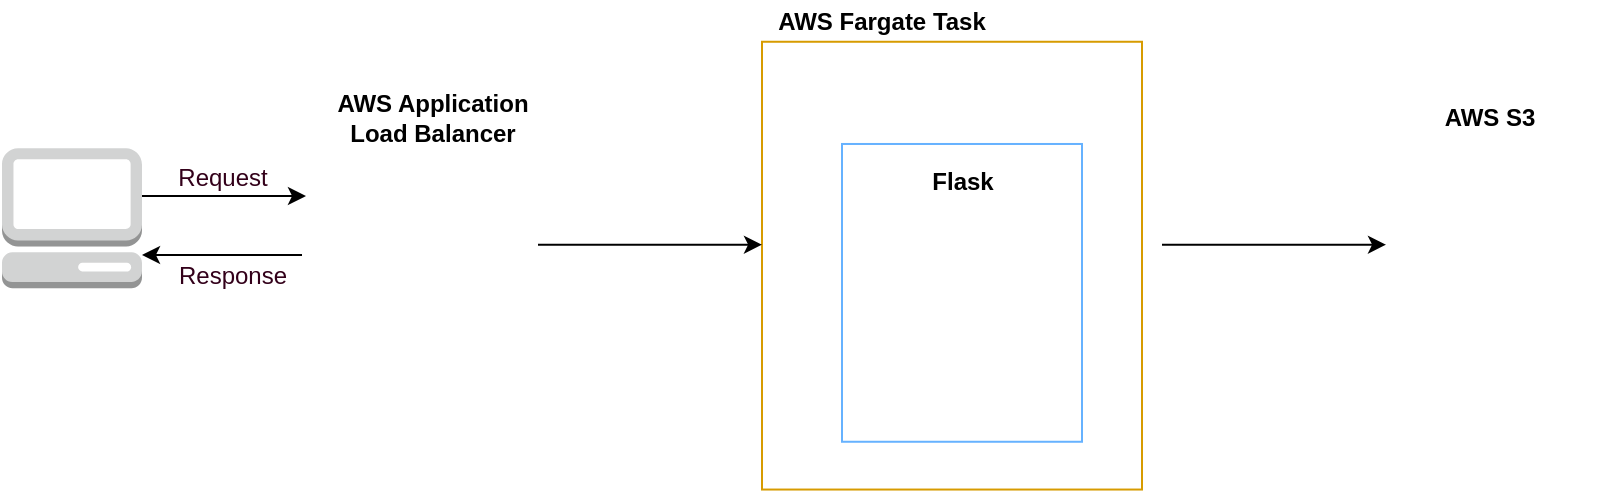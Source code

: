 <mxfile version="13.6.5" type="device"><diagram id="RFklO7F8EdOzTyasG6fL" name="Page-1"><mxGraphModel dx="946" dy="591" grid="1" gridSize="10" guides="1" tooltips="1" connect="1" arrows="1" fold="1" page="1" pageScale="1" pageWidth="850" pageHeight="1100" math="0" shadow="0"><root><mxCell id="0"/><mxCell id="1" parent="0"/><mxCell id="VL9XOsEPpb5RPP7ZEnT4-43" value="" style="rounded=0;whiteSpace=wrap;html=1;strokeColor=#d79b00;fillColor=none;" parent="1" vertex="1"><mxGeometry x="410" y="152.88" width="190" height="223.89" as="geometry"/></mxCell><mxCell id="VL9XOsEPpb5RPP7ZEnT4-1" value="" style="outlineConnect=0;dashed=0;verticalLabelPosition=bottom;verticalAlign=top;align=center;html=1;shape=mxgraph.aws3.management_console;fillColor=#D2D3D3;gradientColor=none;" parent="1" vertex="1"><mxGeometry x="30" y="206.11" width="70" height="70" as="geometry"/></mxCell><mxCell id="VL9XOsEPpb5RPP7ZEnT4-3" value="&lt;b&gt;AWS Application &lt;br&gt;Load Balancer&lt;/b&gt;" style="text;html=1;align=center;verticalAlign=middle;resizable=0;points=[];autosize=1;" parent="1" vertex="1"><mxGeometry x="189.83" y="176.11" width="110" height="30" as="geometry"/></mxCell><mxCell id="VL9XOsEPpb5RPP7ZEnT4-13" value="" style="shape=image;verticalLabelPosition=bottom;labelBackgroundColor=#ffffff;verticalAlign=top;aspect=fixed;imageAspect=0;image=https://www.clipartkey.com/mpngs/m/145-1450071_flask-python-logo-transparent.png;" parent="1" vertex="1"><mxGeometry x="484.29" y="244.83" width="51.42" height="70" as="geometry"/></mxCell><mxCell id="VL9XOsEPpb5RPP7ZEnT4-14" value="&lt;b&gt;Flask&lt;/b&gt;" style="text;html=1;align=center;verticalAlign=middle;resizable=0;points=[];autosize=1;" parent="1" vertex="1"><mxGeometry x="485" y="212.88" width="50" height="20" as="geometry"/></mxCell><mxCell id="VL9XOsEPpb5RPP7ZEnT4-23" value="&lt;font color=&quot;#33001a&quot;&gt;Request&lt;/font&gt;" style="text;html=1;align=center;verticalAlign=middle;resizable=0;points=[];autosize=1;" parent="1" vertex="1"><mxGeometry x="110" y="211.11" width="60" height="20" as="geometry"/></mxCell><mxCell id="VL9XOsEPpb5RPP7ZEnT4-24" value="&lt;font color=&quot;#33001a&quot;&gt;Response&lt;/font&gt;" style="text;html=1;align=center;verticalAlign=middle;resizable=0;points=[];autosize=1;" parent="1" vertex="1"><mxGeometry x="110" y="260" width="70" height="20" as="geometry"/></mxCell><mxCell id="VL9XOsEPpb5RPP7ZEnT4-29" value="" style="endArrow=classic;startArrow=none;html=1;startFill=0;" parent="1" edge="1"><mxGeometry width="50" height="50" relative="1" as="geometry"><mxPoint x="180" y="259.5" as="sourcePoint"/><mxPoint x="100" y="259.5" as="targetPoint"/></mxGeometry></mxCell><mxCell id="VL9XOsEPpb5RPP7ZEnT4-30" value="" style="endArrow=classic;startArrow=none;html=1;startFill=0;" parent="1" edge="1"><mxGeometry width="50" height="50" relative="1" as="geometry"><mxPoint x="100" y="230" as="sourcePoint"/><mxPoint x="182" y="230" as="targetPoint"/></mxGeometry></mxCell><mxCell id="VL9XOsEPpb5RPP7ZEnT4-37" value="" style="shape=image;verticalLabelPosition=bottom;labelBackgroundColor=#ffffff;verticalAlign=top;aspect=fixed;imageAspect=0;image=https://upload.wikimedia.org/wikipedia/commons/thumb/c/c3/Python-logo-notext.svg/1200px-Python-logo-notext.svg.png;" parent="1" vertex="1"><mxGeometry x="470" y="304.08" width="30" height="30" as="geometry"/></mxCell><mxCell id="mcVwqJuGy0fMoLOx1Ol2-1" value="" style="endArrow=classic;html=1;" parent="1" edge="1"><mxGeometry width="50" height="50" relative="1" as="geometry"><mxPoint x="298" y="254.33" as="sourcePoint"/><mxPoint x="410" y="254.33" as="targetPoint"/></mxGeometry></mxCell><mxCell id="vA6KSUCaVmRRqLY6zkNE-1" value="" style="shape=image;verticalLabelPosition=bottom;labelBackgroundColor=#ffffff;verticalAlign=top;aspect=fixed;imageAspect=0;image=https://cdn2.iconfinder.com/data/icons/amazon-aws-stencils/100/Compute__Networking_copy_Elastic_Load_Balancing-512.png;" vertex="1" parent="1"><mxGeometry x="170" y="180.17" width="149.65" height="149.65" as="geometry"/></mxCell><mxCell id="vA6KSUCaVmRRqLY6zkNE-3" value="" style="rounded=0;whiteSpace=wrap;html=1;fillColor=none;strokeColor=#66B2FF;" vertex="1" parent="1"><mxGeometry x="450" y="203.99" width="120" height="148.89" as="geometry"/></mxCell><mxCell id="VL9XOsEPpb5RPP7ZEnT4-44" value="" style="shape=image;html=1;verticalAlign=top;verticalLabelPosition=bottom;labelBackgroundColor=#ffffff;imageAspect=0;aspect=fixed;image=https://cdn3.iconfinder.com/data/icons/social-media-2169/24/social_media_social_media_logo_docker-128.png;fillColor=none;" parent="1" vertex="1"><mxGeometry x="540" y="172.88" width="51.11" height="51.11" as="geometry"/></mxCell><mxCell id="vA6KSUCaVmRRqLY6zkNE-5" value="&lt;b&gt;AWS Fargate Task&lt;/b&gt;" style="text;html=1;strokeColor=none;fillColor=none;align=center;verticalAlign=middle;whiteSpace=wrap;rounded=0;" vertex="1" parent="1"><mxGeometry x="410" y="132.88" width="120" height="20" as="geometry"/></mxCell><mxCell id="vA6KSUCaVmRRqLY6zkNE-7" value="" style="shape=image;verticalLabelPosition=bottom;labelBackgroundColor=#ffffff;verticalAlign=top;aspect=fixed;imageAspect=0;image=https://www.groupwaretech.com/wp-content/uploads/2019/01/aws-s3-bucket.png;" vertex="1" parent="1"><mxGeometry x="730" y="210" width="87.24" height="90" as="geometry"/></mxCell><mxCell id="vA6KSUCaVmRRqLY6zkNE-8" value="" style="endArrow=classic;html=1;" edge="1" parent="1"><mxGeometry width="50" height="50" relative="1" as="geometry"><mxPoint x="610" y="254.33" as="sourcePoint"/><mxPoint x="722" y="254.33" as="targetPoint"/></mxGeometry></mxCell><mxCell id="vA6KSUCaVmRRqLY6zkNE-9" value="&lt;b&gt;AWS S3&lt;/b&gt;" style="text;html=1;strokeColor=none;fillColor=none;align=center;verticalAlign=middle;whiteSpace=wrap;rounded=0;" vertex="1" parent="1"><mxGeometry x="713.62" y="181.11" width="120" height="20" as="geometry"/></mxCell></root></mxGraphModel></diagram></mxfile>